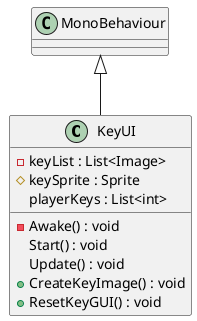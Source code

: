 @startuml
class KeyUI {
    - keyList : List<Image>
    # keySprite : Sprite
    playerKeys : List<int>
    - Awake() : void
    Start() : void
    Update() : void
    + CreateKeyImage() : void
    + ResetKeyGUI() : void
}
MonoBehaviour <|-- KeyUI
@enduml
